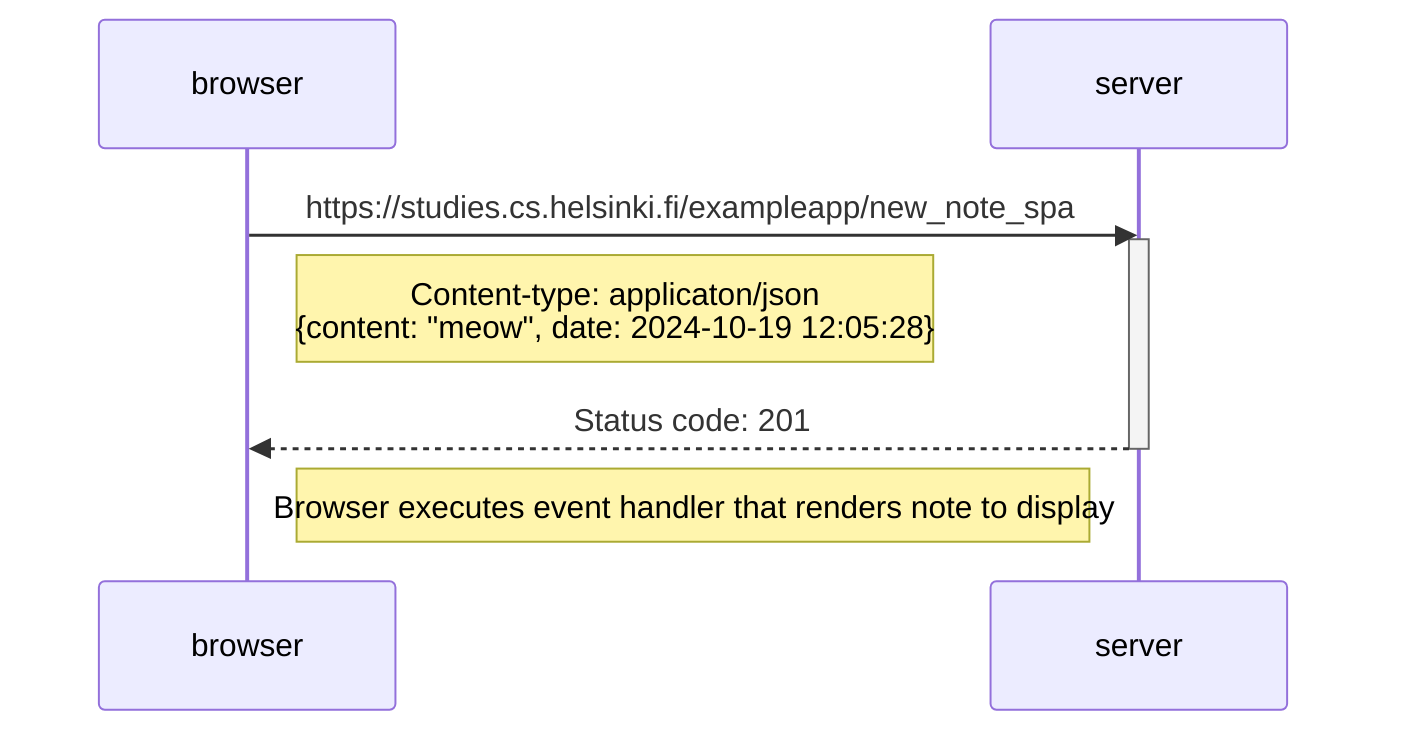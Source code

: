sequenceDiagram
participant browser
participant server

    browser->>server: https://studies.cs.helsinki.fi/exampleapp/new_note_spa
    activate server
    Note right of browser: Content-type: applicaton/json <br />{content: "meow", date: 2024-10-19 12:05:28}
    server-->>browser: Status code: 201
    deactivate server

    Note right of browser: Browser executes event handler that renders note to display